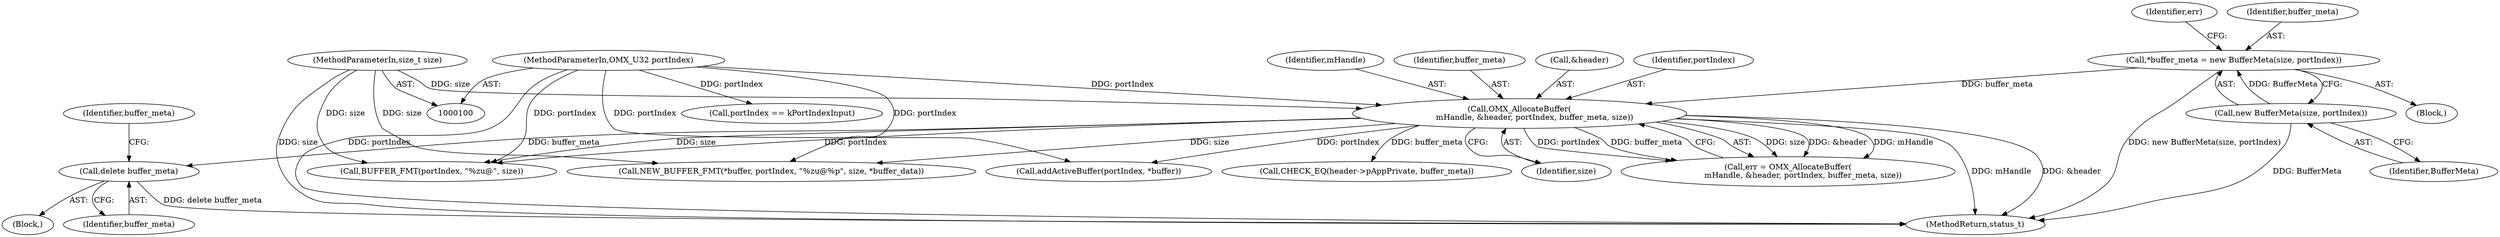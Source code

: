 digraph "0_Android_b351eabb428c7ca85a34513c64601f437923d576_2@API" {
"1000135" [label="(Call,delete buffer_meta)"];
"1000116" [label="(Call,OMX_AllocateBuffer(\n            mHandle, &header, portIndex, buffer_meta, size))"];
"1000101" [label="(MethodParameterIn,OMX_U32 portIndex)"];
"1000108" [label="(Call,*buffer_meta = new BufferMeta(size, portIndex))"];
"1000110" [label="(Call,new BufferMeta(size, portIndex))"];
"1000102" [label="(MethodParameterIn,size_t size)"];
"1000118" [label="(Call,&header)"];
"1000163" [label="(Call,addActiveBuffer(portIndex, *buffer))"];
"1000114" [label="(Call,err = OMX_AllocateBuffer(\n            mHandle, &header, portIndex, buffer_meta, size))"];
"1000127" [label="(Block,)"];
"1000115" [label="(Identifier,err)"];
"1000120" [label="(Identifier,portIndex)"];
"1000108" [label="(Call,*buffer_meta = new BufferMeta(size, portIndex))"];
"1000117" [label="(Identifier,mHandle)"];
"1000135" [label="(Call,delete buffer_meta)"];
"1000131" [label="(Call,BUFFER_FMT(portIndex, \"%zu@\", size))"];
"1000191" [label="(MethodReturn,status_t)"];
"1000136" [label="(Identifier,buffer_meta)"];
"1000110" [label="(Call,new BufferMeta(size, portIndex))"];
"1000181" [label="(Call,NEW_BUFFER_FMT(*buffer, portIndex, \"%zu@%p\", size, *buffer_data))"];
"1000105" [label="(Block,)"];
"1000147" [label="(Call,CHECK_EQ(header->pAppPrivate, buffer_meta))"];
"1000122" [label="(Identifier,size)"];
"1000101" [label="(MethodParameterIn,OMX_U32 portIndex)"];
"1000111" [label="(Identifier,BufferMeta)"];
"1000116" [label="(Call,OMX_AllocateBuffer(\n            mHandle, &header, portIndex, buffer_meta, size))"];
"1000109" [label="(Identifier,buffer_meta)"];
"1000138" [label="(Identifier,buffer_meta)"];
"1000173" [label="(Call,portIndex == kPortIndexInput)"];
"1000102" [label="(MethodParameterIn,size_t size)"];
"1000121" [label="(Identifier,buffer_meta)"];
"1000135" -> "1000127"  [label="AST: "];
"1000135" -> "1000136"  [label="CFG: "];
"1000136" -> "1000135"  [label="AST: "];
"1000138" -> "1000135"  [label="CFG: "];
"1000135" -> "1000191"  [label="DDG: delete buffer_meta"];
"1000116" -> "1000135"  [label="DDG: buffer_meta"];
"1000116" -> "1000114"  [label="AST: "];
"1000116" -> "1000122"  [label="CFG: "];
"1000117" -> "1000116"  [label="AST: "];
"1000118" -> "1000116"  [label="AST: "];
"1000120" -> "1000116"  [label="AST: "];
"1000121" -> "1000116"  [label="AST: "];
"1000122" -> "1000116"  [label="AST: "];
"1000114" -> "1000116"  [label="CFG: "];
"1000116" -> "1000191"  [label="DDG: &header"];
"1000116" -> "1000191"  [label="DDG: mHandle"];
"1000116" -> "1000114"  [label="DDG: size"];
"1000116" -> "1000114"  [label="DDG: &header"];
"1000116" -> "1000114"  [label="DDG: mHandle"];
"1000116" -> "1000114"  [label="DDG: portIndex"];
"1000116" -> "1000114"  [label="DDG: buffer_meta"];
"1000101" -> "1000116"  [label="DDG: portIndex"];
"1000108" -> "1000116"  [label="DDG: buffer_meta"];
"1000102" -> "1000116"  [label="DDG: size"];
"1000116" -> "1000131"  [label="DDG: portIndex"];
"1000116" -> "1000131"  [label="DDG: size"];
"1000116" -> "1000147"  [label="DDG: buffer_meta"];
"1000116" -> "1000163"  [label="DDG: portIndex"];
"1000116" -> "1000181"  [label="DDG: size"];
"1000101" -> "1000100"  [label="AST: "];
"1000101" -> "1000191"  [label="DDG: portIndex"];
"1000101" -> "1000131"  [label="DDG: portIndex"];
"1000101" -> "1000163"  [label="DDG: portIndex"];
"1000101" -> "1000173"  [label="DDG: portIndex"];
"1000101" -> "1000181"  [label="DDG: portIndex"];
"1000108" -> "1000105"  [label="AST: "];
"1000108" -> "1000110"  [label="CFG: "];
"1000109" -> "1000108"  [label="AST: "];
"1000110" -> "1000108"  [label="AST: "];
"1000115" -> "1000108"  [label="CFG: "];
"1000108" -> "1000191"  [label="DDG: new BufferMeta(size, portIndex)"];
"1000110" -> "1000108"  [label="DDG: BufferMeta"];
"1000110" -> "1000111"  [label="CFG: "];
"1000111" -> "1000110"  [label="AST: "];
"1000110" -> "1000191"  [label="DDG: BufferMeta"];
"1000102" -> "1000100"  [label="AST: "];
"1000102" -> "1000191"  [label="DDG: size"];
"1000102" -> "1000131"  [label="DDG: size"];
"1000102" -> "1000181"  [label="DDG: size"];
}
